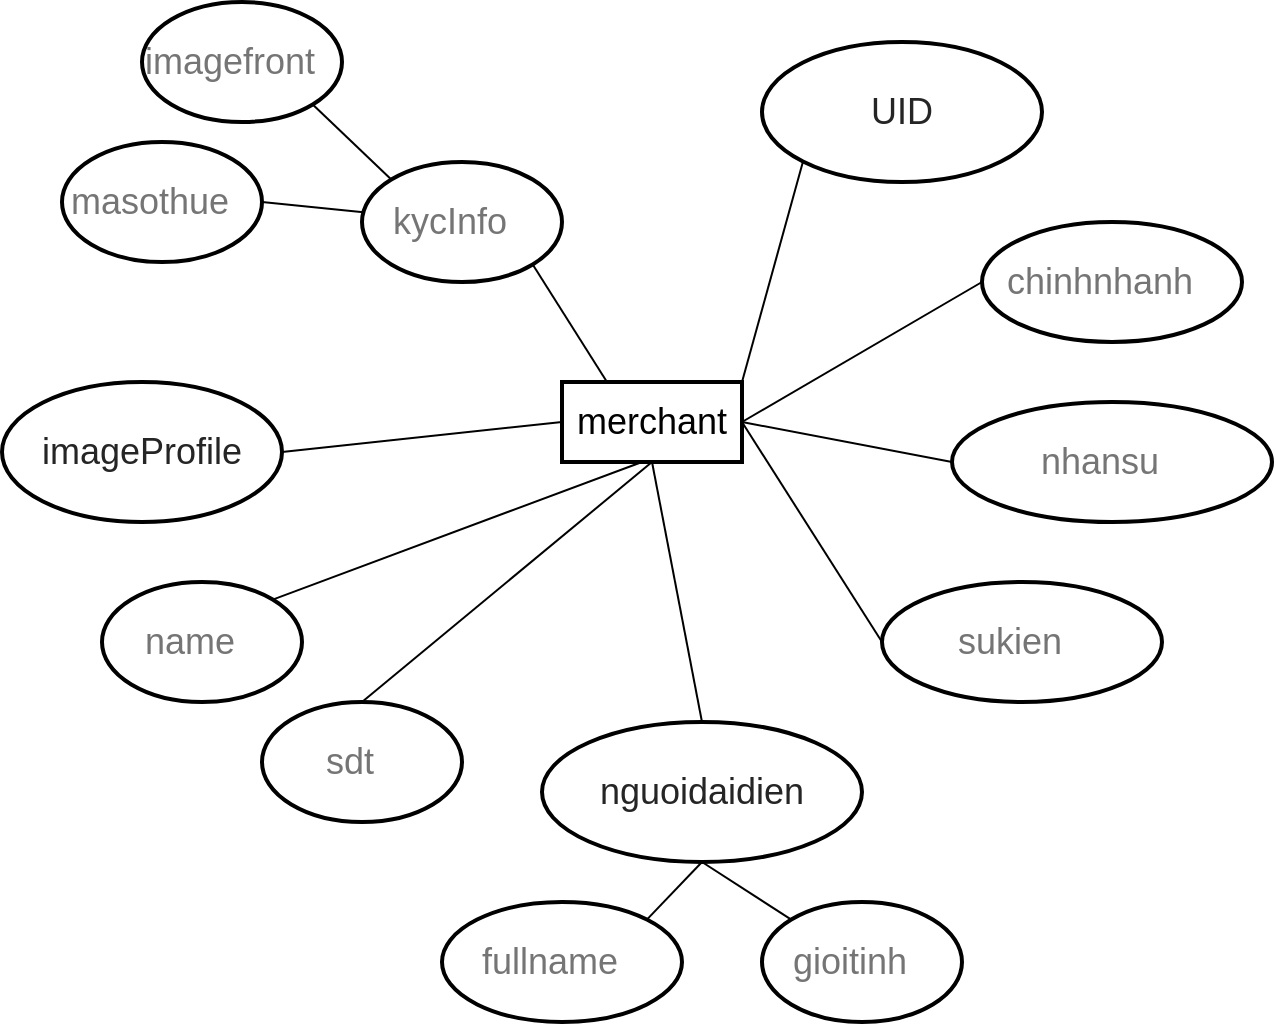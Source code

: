 <mxfile version="15.5.8" type="github">
  <diagram id="eSIqmUlAaXaO-JVcLsGD" name="Page-1">
    <mxGraphModel dx="1747" dy="764" grid="1" gridSize="10" guides="1" tooltips="1" connect="1" arrows="1" fold="1" page="1" pageScale="1" pageWidth="827" pageHeight="1169" math="0" shadow="0">
      <root>
        <mxCell id="0" />
        <mxCell id="1" parent="0" />
        <mxCell id="AnfG-cZYh2D78Fa8WE18-1" value="&lt;font style=&quot;font-size: 18px&quot;&gt;merchant&lt;/font&gt;" style="rounded=0;whiteSpace=wrap;html=1;strokeWidth=2;fontSize=18;" vertex="1" parent="1">
          <mxGeometry x="240" y="210" width="90" height="40" as="geometry" />
        </mxCell>
        <mxCell id="AnfG-cZYh2D78Fa8WE18-2" style="edgeStyle=none;rounded=0;orthogonalLoop=1;jettySize=auto;html=1;exitX=1;exitY=1;exitDx=0;exitDy=0;entryX=0.25;entryY=0;entryDx=0;entryDy=0;fontFamily=Helvetica;fontSize=18;endArrow=none;endFill=0;" edge="1" parent="1" source="AnfG-cZYh2D78Fa8WE18-3" target="AnfG-cZYh2D78Fa8WE18-1">
          <mxGeometry relative="1" as="geometry" />
        </mxCell>
        <mxCell id="AnfG-cZYh2D78Fa8WE18-3" value="&lt;div class=&quot;database-node-click-target&quot; style=&quot;align-items: center; box-sizing: border-box; cursor: pointer; display: flex; min-height: 32px; padding: 0px 16px 0px 12px; position: relative; font-size: 18px;&quot;&gt;&lt;div class=&quot;database-key-value&quot; style=&quot;align-items: flex-start; display: flex; justify-content: flex-start; padding: 6px 0px; font-size: 18px;&quot;&gt;&lt;span class=&quot;database-key&quot; style=&quot;color: rgba(0, 0, 0, 0.54); display: inline-block; margin-right: 8px; font-size: 18px;&quot;&gt;&lt;font style=&quot;font-size: 18px;&quot;&gt;kycInfo&lt;/font&gt;&lt;/span&gt;&lt;/div&gt;&lt;/div&gt;" style="ellipse;whiteSpace=wrap;html=1;fontSize=18;strokeWidth=2;" vertex="1" parent="1">
          <mxGeometry x="140" y="100" width="100" height="60" as="geometry" />
        </mxCell>
        <mxCell id="AnfG-cZYh2D78Fa8WE18-6" style="edgeStyle=none;rounded=0;orthogonalLoop=1;jettySize=auto;html=1;exitX=1;exitY=1;exitDx=0;exitDy=0;entryX=0;entryY=0;entryDx=0;entryDy=0;fontFamily=Helvetica;fontSize=18;endArrow=none;endFill=0;" edge="1" parent="1" source="AnfG-cZYh2D78Fa8WE18-7" target="AnfG-cZYh2D78Fa8WE18-3">
          <mxGeometry relative="1" as="geometry" />
        </mxCell>
        <mxCell id="AnfG-cZYh2D78Fa8WE18-7" value="&lt;div class=&quot;database-node-click-target&quot; style=&quot;align-items: center ; box-sizing: border-box ; cursor: pointer ; display: flex ; min-height: 32px ; padding: 0px 16px 0px 12px ; position: relative ; font-size: 18px&quot;&gt;&lt;div class=&quot;database-key-value&quot; style=&quot;align-items: flex-start ; display: flex ; justify-content: flex-start ; padding: 6px 0px ; font-size: 18px&quot;&gt;&lt;span class=&quot;database-key&quot; style=&quot;color: rgba(0 , 0 , 0 , 0.54) ; display: inline-block ; margin-right: 8px ; font-size: 18px&quot;&gt;&lt;font style=&quot;font-size: 18px&quot;&gt;imagefront&lt;/font&gt;&lt;/span&gt;&lt;/div&gt;&lt;/div&gt;" style="ellipse;whiteSpace=wrap;html=1;fontSize=18;strokeWidth=2;" vertex="1" parent="1">
          <mxGeometry x="30" y="20" width="100" height="60" as="geometry" />
        </mxCell>
        <mxCell id="AnfG-cZYh2D78Fa8WE18-8" style="edgeStyle=none;rounded=0;orthogonalLoop=1;jettySize=auto;html=1;exitX=1;exitY=0.5;exitDx=0;exitDy=0;fontFamily=Helvetica;fontSize=18;endArrow=none;endFill=0;" edge="1" parent="1" source="AnfG-cZYh2D78Fa8WE18-9" target="AnfG-cZYh2D78Fa8WE18-3">
          <mxGeometry relative="1" as="geometry" />
        </mxCell>
        <mxCell id="AnfG-cZYh2D78Fa8WE18-9" value="&lt;div class=&quot;database-node-click-target&quot; style=&quot;align-items: center ; box-sizing: border-box ; cursor: pointer ; display: flex ; min-height: 32px ; padding: 0px 16px 0px 12px ; position: relative ; font-size: 18px&quot;&gt;&lt;div class=&quot;database-key-value&quot; style=&quot;align-items: flex-start ; display: flex ; justify-content: flex-start ; padding: 6px 0px ; font-size: 18px&quot;&gt;&lt;span class=&quot;database-key&quot; style=&quot;color: rgba(0 , 0 , 0 , 0.54) ; display: inline-block ; margin-right: 8px ; font-size: 18px&quot;&gt;&lt;font style=&quot;font-size: 18px&quot;&gt;masothue&lt;/font&gt;&lt;/span&gt;&lt;/div&gt;&lt;/div&gt;" style="ellipse;whiteSpace=wrap;html=1;fontSize=18;strokeWidth=2;" vertex="1" parent="1">
          <mxGeometry x="-10" y="90" width="100" height="60" as="geometry" />
        </mxCell>
        <mxCell id="AnfG-cZYh2D78Fa8WE18-10" style="edgeStyle=none;rounded=0;orthogonalLoop=1;jettySize=auto;html=1;exitX=1;exitY=0;exitDx=0;exitDy=0;fontFamily=Helvetica;fontSize=18;endArrow=none;endFill=0;" edge="1" parent="1" source="AnfG-cZYh2D78Fa8WE18-11">
          <mxGeometry relative="1" as="geometry">
            <mxPoint x="280" y="250" as="targetPoint" />
          </mxGeometry>
        </mxCell>
        <mxCell id="AnfG-cZYh2D78Fa8WE18-11" value="&lt;div class=&quot;database-node-click-target&quot; style=&quot;align-items: center; box-sizing: border-box; cursor: pointer; display: flex; min-height: 32px; padding: 0px 16px 0px 12px; position: relative; font-size: 18px;&quot;&gt;&lt;div class=&quot;database-key-value&quot; style=&quot;align-items: flex-start; display: flex; justify-content: flex-start; padding: 6px 0px; font-size: 18px;&quot;&gt;&lt;span class=&quot;database-key&quot; style=&quot;color: rgba(0, 0, 0, 0.54); display: inline-block; margin-right: 8px; font-size: 18px;&quot;&gt;&lt;span style=&quot;font-size: 18px;&quot;&gt;name&lt;/span&gt;&lt;/span&gt;&lt;/div&gt;&lt;/div&gt;" style="ellipse;whiteSpace=wrap;html=1;fontSize=18;strokeWidth=2;" vertex="1" parent="1">
          <mxGeometry x="10" y="310" width="100" height="60" as="geometry" />
        </mxCell>
        <mxCell id="AnfG-cZYh2D78Fa8WE18-12" style="edgeStyle=none;rounded=0;orthogonalLoop=1;jettySize=auto;html=1;exitX=0.5;exitY=0;exitDx=0;exitDy=0;entryX=0.5;entryY=1;entryDx=0;entryDy=0;fontFamily=Helvetica;fontSize=18;endArrow=none;endFill=0;" edge="1" parent="1" source="AnfG-cZYh2D78Fa8WE18-13" target="AnfG-cZYh2D78Fa8WE18-1">
          <mxGeometry relative="1" as="geometry" />
        </mxCell>
        <mxCell id="AnfG-cZYh2D78Fa8WE18-13" value="&lt;div class=&quot;database-node-click-target&quot; style=&quot;align-items: center ; box-sizing: border-box ; cursor: pointer ; display: flex ; min-height: 32px ; padding: 0px 16px 0px 12px ; position: relative ; font-size: 18px&quot;&gt;&lt;div class=&quot;database-key-value&quot; style=&quot;align-items: flex-start ; display: flex ; justify-content: flex-start ; padding: 6px 0px ; font-size: 18px&quot;&gt;&lt;span class=&quot;database-key&quot; style=&quot;color: rgba(0 , 0 , 0 , 0.54) ; display: inline-block ; margin-right: 8px ; font-size: 18px&quot;&gt;&lt;span style=&quot;font-size: 18px&quot;&gt;sdt&lt;/span&gt;&lt;/span&gt;&lt;/div&gt;&lt;/div&gt;" style="ellipse;whiteSpace=wrap;html=1;fontSize=18;strokeWidth=2;" vertex="1" parent="1">
          <mxGeometry x="90" y="370" width="100" height="60" as="geometry" />
        </mxCell>
        <mxCell id="AnfG-cZYh2D78Fa8WE18-14" style="edgeStyle=none;rounded=0;orthogonalLoop=1;jettySize=auto;html=1;exitX=0;exitY=0.5;exitDx=0;exitDy=0;entryX=1;entryY=0.5;entryDx=0;entryDy=0;fontFamily=Helvetica;fontSize=18;endArrow=none;endFill=0;" edge="1" parent="1" source="AnfG-cZYh2D78Fa8WE18-15" target="AnfG-cZYh2D78Fa8WE18-1">
          <mxGeometry relative="1" as="geometry" />
        </mxCell>
        <mxCell id="AnfG-cZYh2D78Fa8WE18-15" value="&lt;div class=&quot;database-node-click-target&quot; style=&quot;align-items: center ; box-sizing: border-box ; cursor: pointer ; display: flex ; min-height: 32px ; padding: 0px 16px 0px 12px ; position: relative ; font-size: 18px&quot;&gt;&lt;div class=&quot;database-key-value&quot; style=&quot;align-items: flex-start ; display: flex ; justify-content: flex-start ; padding: 6px 0px ; font-size: 18px&quot;&gt;&lt;span class=&quot;database-key&quot; style=&quot;color: rgba(0 , 0 , 0 , 0.54) ; display: inline-block ; margin-right: 8px ; font-size: 18px&quot;&gt;&lt;span style=&quot;font-size: 18px&quot;&gt;sukien&lt;/span&gt;&lt;/span&gt;&lt;/div&gt;&lt;/div&gt;" style="ellipse;whiteSpace=wrap;html=1;fontSize=18;strokeWidth=2;" vertex="1" parent="1">
          <mxGeometry x="400" y="310" width="140" height="60" as="geometry" />
        </mxCell>
        <mxCell id="AnfG-cZYh2D78Fa8WE18-16" style="edgeStyle=none;rounded=0;orthogonalLoop=1;jettySize=auto;html=1;exitX=0;exitY=0.5;exitDx=0;exitDy=0;fontFamily=Helvetica;fontSize=18;endArrow=none;endFill=0;" edge="1" parent="1" source="AnfG-cZYh2D78Fa8WE18-17">
          <mxGeometry relative="1" as="geometry">
            <mxPoint x="330" y="230" as="targetPoint" />
          </mxGeometry>
        </mxCell>
        <mxCell id="AnfG-cZYh2D78Fa8WE18-17" value="&lt;div class=&quot;database-node-click-target&quot; style=&quot;align-items: center ; box-sizing: border-box ; cursor: pointer ; display: flex ; min-height: 32px ; padding: 0px 16px 0px 12px ; position: relative ; font-size: 18px&quot;&gt;&lt;div class=&quot;database-key-value&quot; style=&quot;align-items: flex-start ; display: flex ; justify-content: flex-start ; padding: 6px 0px ; font-size: 18px&quot;&gt;&lt;span class=&quot;database-key&quot; style=&quot;color: rgba(0 , 0 , 0 , 0.54) ; display: inline-block ; margin-right: 8px ; font-size: 18px&quot;&gt;&lt;span style=&quot;font-size: 18px&quot;&gt;nhansu&lt;/span&gt;&lt;/span&gt;&lt;/div&gt;&lt;/div&gt;" style="ellipse;whiteSpace=wrap;html=1;fontSize=18;strokeWidth=2;" vertex="1" parent="1">
          <mxGeometry x="435" y="220" width="160" height="60" as="geometry" />
        </mxCell>
        <mxCell id="AnfG-cZYh2D78Fa8WE18-18" style="edgeStyle=none;rounded=0;orthogonalLoop=1;jettySize=auto;html=1;exitX=0;exitY=0.5;exitDx=0;exitDy=0;entryX=1;entryY=0.5;entryDx=0;entryDy=0;fontFamily=Helvetica;fontSize=18;endArrow=none;endFill=0;" edge="1" parent="1" source="AnfG-cZYh2D78Fa8WE18-19" target="AnfG-cZYh2D78Fa8WE18-1">
          <mxGeometry relative="1" as="geometry" />
        </mxCell>
        <mxCell id="AnfG-cZYh2D78Fa8WE18-19" value="&lt;div class=&quot;database-node-click-target&quot; style=&quot;align-items: center ; box-sizing: border-box ; cursor: pointer ; display: flex ; min-height: 32px ; padding: 0px 16px 0px 12px ; position: relative ; font-size: 18px&quot;&gt;&lt;div class=&quot;database-key-value&quot; style=&quot;align-items: flex-start ; display: flex ; justify-content: flex-start ; padding: 6px 0px ; font-size: 18px&quot;&gt;&lt;span class=&quot;database-key&quot; style=&quot;color: rgba(0 , 0 , 0 , 0.54) ; display: inline-block ; margin-right: 8px ; font-size: 18px&quot;&gt;&lt;span style=&quot;font-size: 18px&quot;&gt;chinhnhanh&lt;/span&gt;&lt;/span&gt;&lt;/div&gt;&lt;/div&gt;" style="ellipse;whiteSpace=wrap;html=1;fontSize=18;strokeWidth=2;" vertex="1" parent="1">
          <mxGeometry x="450" y="130" width="130" height="60" as="geometry" />
        </mxCell>
        <mxCell id="AnfG-cZYh2D78Fa8WE18-20" style="rounded=0;orthogonalLoop=1;jettySize=auto;html=1;exitX=0;exitY=1;exitDx=0;exitDy=0;entryX=1;entryY=0;entryDx=0;entryDy=0;fontFamily=Helvetica;fontSize=18;endArrow=none;endFill=0;" edge="1" parent="1" source="AnfG-cZYh2D78Fa8WE18-21" target="AnfG-cZYh2D78Fa8WE18-1">
          <mxGeometry relative="1" as="geometry" />
        </mxCell>
        <mxCell id="AnfG-cZYh2D78Fa8WE18-21" value="&lt;span style=&quot;color: rgb(37 , 37 , 37) ; font-size: 18px&quot;&gt;UID&lt;/span&gt;" style="ellipse;whiteSpace=wrap;html=1;fontSize=18;strokeWidth=2;" vertex="1" parent="1">
          <mxGeometry x="340" y="40" width="140" height="70" as="geometry" />
        </mxCell>
        <mxCell id="AnfG-cZYh2D78Fa8WE18-22" style="edgeStyle=none;rounded=0;orthogonalLoop=1;jettySize=auto;html=1;exitX=1;exitY=0.5;exitDx=0;exitDy=0;entryX=0;entryY=0.5;entryDx=0;entryDy=0;fontFamily=Helvetica;fontSize=18;endArrow=none;endFill=0;" edge="1" parent="1" source="AnfG-cZYh2D78Fa8WE18-23" target="AnfG-cZYh2D78Fa8WE18-1">
          <mxGeometry relative="1" as="geometry" />
        </mxCell>
        <mxCell id="AnfG-cZYh2D78Fa8WE18-23" value="&lt;font color=&quot;#252525&quot;&gt;imageProfile&lt;/font&gt;" style="ellipse;whiteSpace=wrap;html=1;fontSize=18;strokeWidth=2;" vertex="1" parent="1">
          <mxGeometry x="-40" y="210" width="140" height="70" as="geometry" />
        </mxCell>
        <mxCell id="AnfG-cZYh2D78Fa8WE18-28" style="edgeStyle=none;rounded=0;orthogonalLoop=1;jettySize=auto;html=1;exitX=0.5;exitY=0;exitDx=0;exitDy=0;entryX=0.5;entryY=1;entryDx=0;entryDy=0;fontFamily=Helvetica;fontSize=18;endArrow=none;endFill=0;" edge="1" parent="1" source="AnfG-cZYh2D78Fa8WE18-31" target="AnfG-cZYh2D78Fa8WE18-1">
          <mxGeometry relative="1" as="geometry" />
        </mxCell>
        <mxCell id="AnfG-cZYh2D78Fa8WE18-29" style="edgeStyle=none;rounded=0;orthogonalLoop=1;jettySize=auto;html=1;exitX=0.5;exitY=1;exitDx=0;exitDy=0;entryX=1;entryY=0;entryDx=0;entryDy=0;fontFamily=Helvetica;fontSize=18;endArrow=none;endFill=0;" edge="1" parent="1" source="AnfG-cZYh2D78Fa8WE18-31" target="AnfG-cZYh2D78Fa8WE18-32">
          <mxGeometry relative="1" as="geometry" />
        </mxCell>
        <mxCell id="AnfG-cZYh2D78Fa8WE18-30" style="edgeStyle=none;rounded=0;orthogonalLoop=1;jettySize=auto;html=1;exitX=0.5;exitY=1;exitDx=0;exitDy=0;entryX=0;entryY=0;entryDx=0;entryDy=0;fontFamily=Helvetica;fontSize=18;endArrow=none;endFill=0;" edge="1" parent="1" source="AnfG-cZYh2D78Fa8WE18-31" target="AnfG-cZYh2D78Fa8WE18-33">
          <mxGeometry relative="1" as="geometry" />
        </mxCell>
        <mxCell id="AnfG-cZYh2D78Fa8WE18-31" value="&lt;font color=&quot;#252525&quot;&gt;nguoidaidien&lt;/font&gt;" style="ellipse;whiteSpace=wrap;html=1;fontSize=18;strokeWidth=2;" vertex="1" parent="1">
          <mxGeometry x="230" y="380" width="160" height="70" as="geometry" />
        </mxCell>
        <mxCell id="AnfG-cZYh2D78Fa8WE18-32" value="&lt;div class=&quot;database-node-click-target&quot; style=&quot;align-items: center ; box-sizing: border-box ; cursor: pointer ; display: flex ; min-height: 32px ; padding: 0px 16px 0px 12px ; position: relative ; font-size: 18px&quot;&gt;&lt;div class=&quot;database-key-value&quot; style=&quot;align-items: flex-start ; display: flex ; justify-content: flex-start ; padding: 6px 0px ; font-size: 18px&quot;&gt;&lt;span class=&quot;database-key&quot; style=&quot;color: rgba(0 , 0 , 0 , 0.54) ; display: inline-block ; margin-right: 8px ; font-size: 18px&quot;&gt;fullname&lt;/span&gt;&lt;/div&gt;&lt;/div&gt;" style="ellipse;whiteSpace=wrap;html=1;fontSize=18;strokeWidth=2;" vertex="1" parent="1">
          <mxGeometry x="180" y="470" width="120" height="60" as="geometry" />
        </mxCell>
        <mxCell id="AnfG-cZYh2D78Fa8WE18-33" value="&lt;div class=&quot;database-node-click-target&quot; style=&quot;align-items: center ; box-sizing: border-box ; cursor: pointer ; display: flex ; min-height: 32px ; padding: 0px 16px 0px 12px ; position: relative ; font-size: 18px&quot;&gt;&lt;div class=&quot;database-key-value&quot; style=&quot;align-items: flex-start ; display: flex ; justify-content: flex-start ; padding: 6px 0px ; font-size: 18px&quot;&gt;&lt;span class=&quot;database-key&quot; style=&quot;color: rgba(0 , 0 , 0 , 0.54) ; display: inline-block ; margin-right: 8px ; font-size: 18px&quot;&gt;gioitinh&lt;/span&gt;&lt;/div&gt;&lt;/div&gt;" style="ellipse;whiteSpace=wrap;html=1;fontSize=18;strokeWidth=2;" vertex="1" parent="1">
          <mxGeometry x="340" y="470" width="100" height="60" as="geometry" />
        </mxCell>
      </root>
    </mxGraphModel>
  </diagram>
</mxfile>
